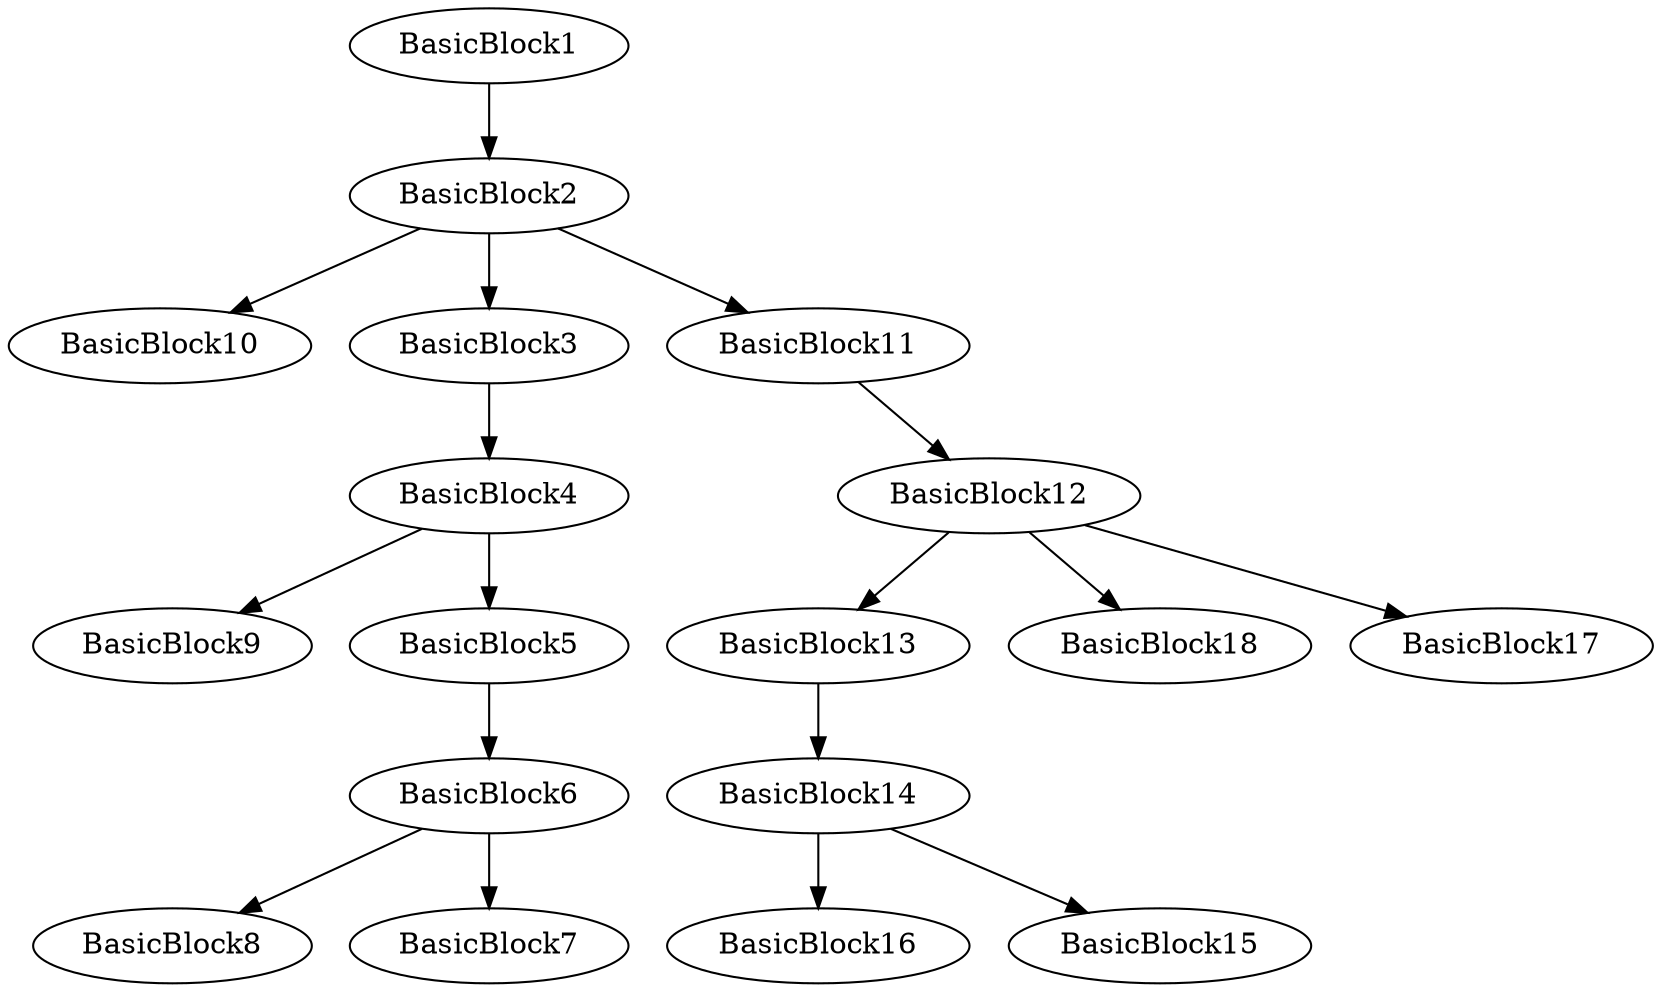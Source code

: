 digraph{
BasicBlock13 -> BasicBlock14
BasicBlock4 -> BasicBlock9
BasicBlock4 -> BasicBlock5
BasicBlock2 -> BasicBlock10
BasicBlock2 -> BasicBlock3
BasicBlock2 -> BasicBlock11
BasicBlock6 -> BasicBlock8
BasicBlock6 -> BasicBlock7
BasicBlock1 -> BasicBlock2
BasicBlock12 -> BasicBlock13
BasicBlock12 -> BasicBlock18
BasicBlock12 -> BasicBlock17
BasicBlock3 -> BasicBlock4
BasicBlock5 -> BasicBlock6
BasicBlock11 -> BasicBlock12
BasicBlock14 -> BasicBlock16
BasicBlock14 -> BasicBlock15
}
